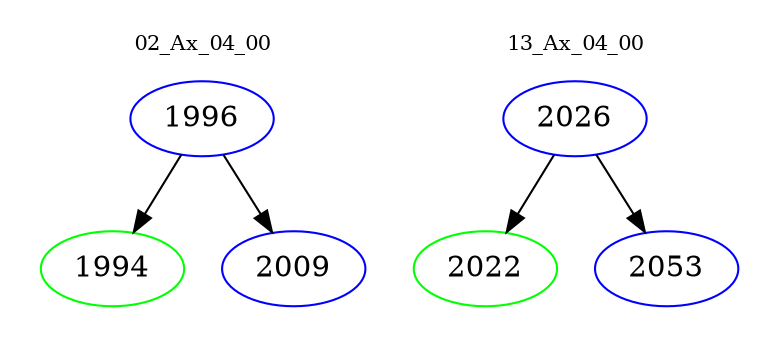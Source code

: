 digraph{
subgraph cluster_0 {
color = white
label = "02_Ax_04_00";
fontsize=10;
T0_1996 [label="1996", color="blue"]
T0_1996 -> T0_1994 [color="black"]
T0_1994 [label="1994", color="green"]
T0_1996 -> T0_2009 [color="black"]
T0_2009 [label="2009", color="blue"]
}
subgraph cluster_1 {
color = white
label = "13_Ax_04_00";
fontsize=10;
T1_2026 [label="2026", color="blue"]
T1_2026 -> T1_2022 [color="black"]
T1_2022 [label="2022", color="green"]
T1_2026 -> T1_2053 [color="black"]
T1_2053 [label="2053", color="blue"]
}
}
